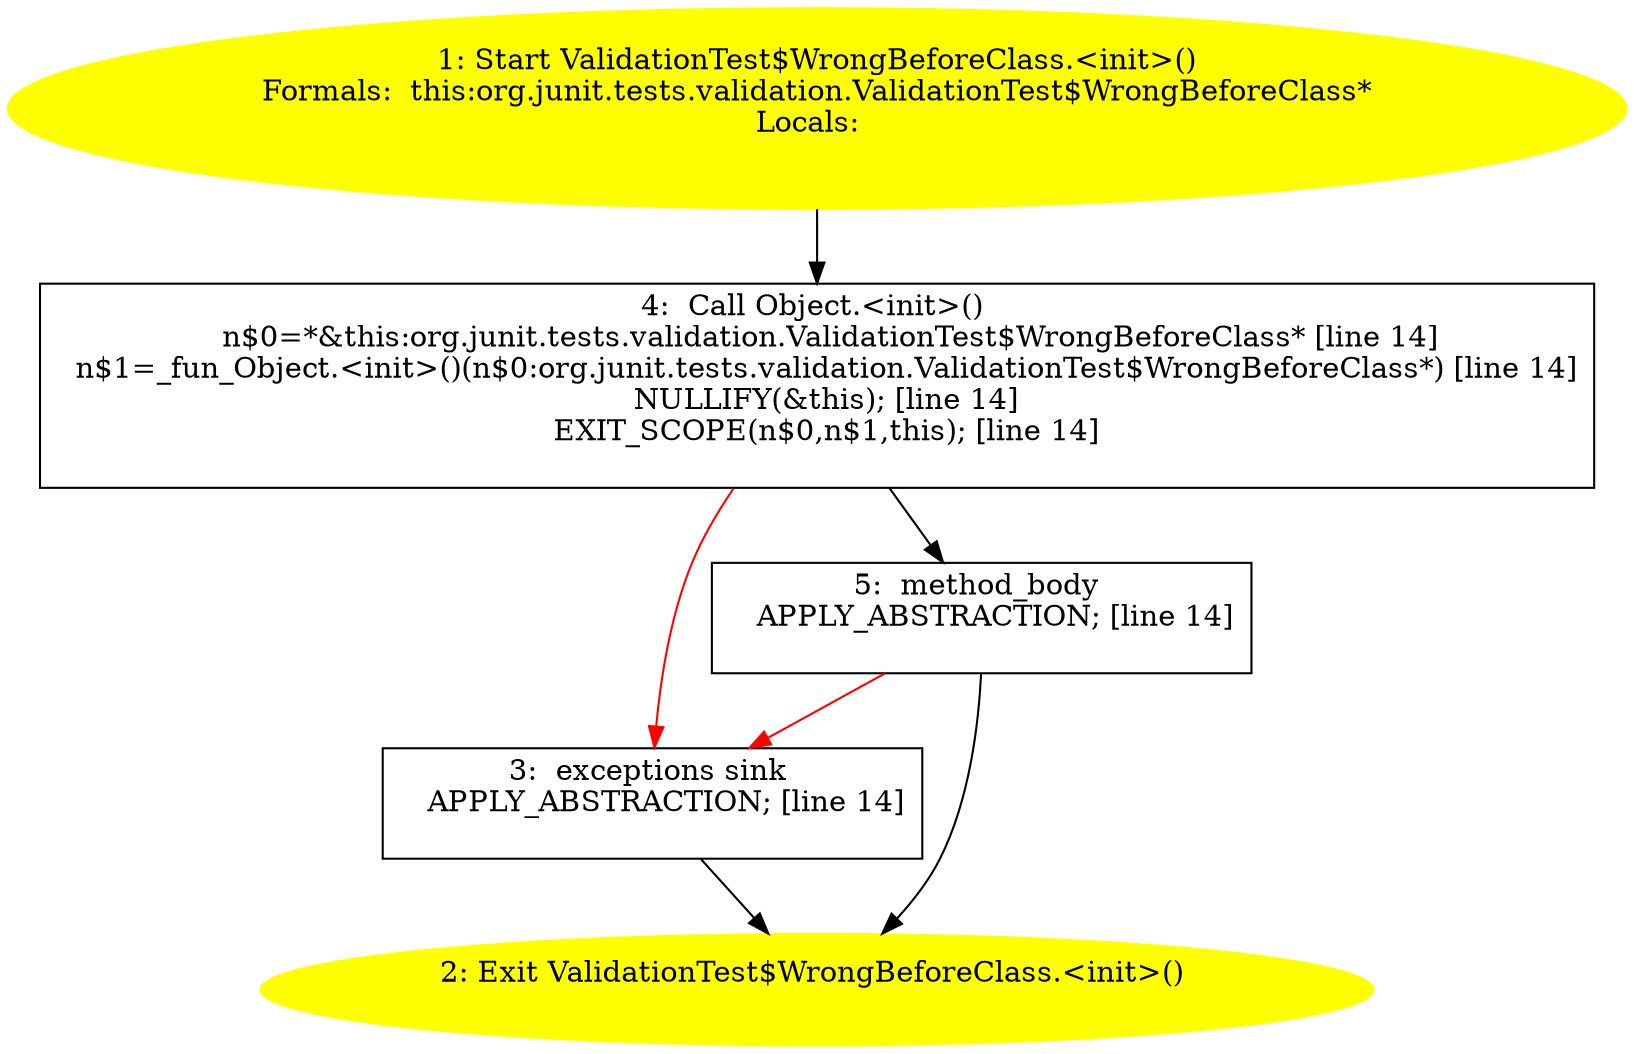 /* @generated */
digraph cfg {
"org.junit.tests.validation.ValidationTest$WrongBeforeClass.<init>().1169baae9f68d74ecf81ca3ec988c374_1" [label="1: Start ValidationTest$WrongBeforeClass.<init>()\nFormals:  this:org.junit.tests.validation.ValidationTest$WrongBeforeClass*\nLocals:  \n  " color=yellow style=filled]
	

	 "org.junit.tests.validation.ValidationTest$WrongBeforeClass.<init>().1169baae9f68d74ecf81ca3ec988c374_1" -> "org.junit.tests.validation.ValidationTest$WrongBeforeClass.<init>().1169baae9f68d74ecf81ca3ec988c374_4" ;
"org.junit.tests.validation.ValidationTest$WrongBeforeClass.<init>().1169baae9f68d74ecf81ca3ec988c374_2" [label="2: Exit ValidationTest$WrongBeforeClass.<init>() \n  " color=yellow style=filled]
	

"org.junit.tests.validation.ValidationTest$WrongBeforeClass.<init>().1169baae9f68d74ecf81ca3ec988c374_3" [label="3:  exceptions sink \n   APPLY_ABSTRACTION; [line 14]\n " shape="box"]
	

	 "org.junit.tests.validation.ValidationTest$WrongBeforeClass.<init>().1169baae9f68d74ecf81ca3ec988c374_3" -> "org.junit.tests.validation.ValidationTest$WrongBeforeClass.<init>().1169baae9f68d74ecf81ca3ec988c374_2" ;
"org.junit.tests.validation.ValidationTest$WrongBeforeClass.<init>().1169baae9f68d74ecf81ca3ec988c374_4" [label="4:  Call Object.<init>() \n   n$0=*&this:org.junit.tests.validation.ValidationTest$WrongBeforeClass* [line 14]\n  n$1=_fun_Object.<init>()(n$0:org.junit.tests.validation.ValidationTest$WrongBeforeClass*) [line 14]\n  NULLIFY(&this); [line 14]\n  EXIT_SCOPE(n$0,n$1,this); [line 14]\n " shape="box"]
	

	 "org.junit.tests.validation.ValidationTest$WrongBeforeClass.<init>().1169baae9f68d74ecf81ca3ec988c374_4" -> "org.junit.tests.validation.ValidationTest$WrongBeforeClass.<init>().1169baae9f68d74ecf81ca3ec988c374_5" ;
	 "org.junit.tests.validation.ValidationTest$WrongBeforeClass.<init>().1169baae9f68d74ecf81ca3ec988c374_4" -> "org.junit.tests.validation.ValidationTest$WrongBeforeClass.<init>().1169baae9f68d74ecf81ca3ec988c374_3" [color="red" ];
"org.junit.tests.validation.ValidationTest$WrongBeforeClass.<init>().1169baae9f68d74ecf81ca3ec988c374_5" [label="5:  method_body \n   APPLY_ABSTRACTION; [line 14]\n " shape="box"]
	

	 "org.junit.tests.validation.ValidationTest$WrongBeforeClass.<init>().1169baae9f68d74ecf81ca3ec988c374_5" -> "org.junit.tests.validation.ValidationTest$WrongBeforeClass.<init>().1169baae9f68d74ecf81ca3ec988c374_2" ;
	 "org.junit.tests.validation.ValidationTest$WrongBeforeClass.<init>().1169baae9f68d74ecf81ca3ec988c374_5" -> "org.junit.tests.validation.ValidationTest$WrongBeforeClass.<init>().1169baae9f68d74ecf81ca3ec988c374_3" [color="red" ];
}
